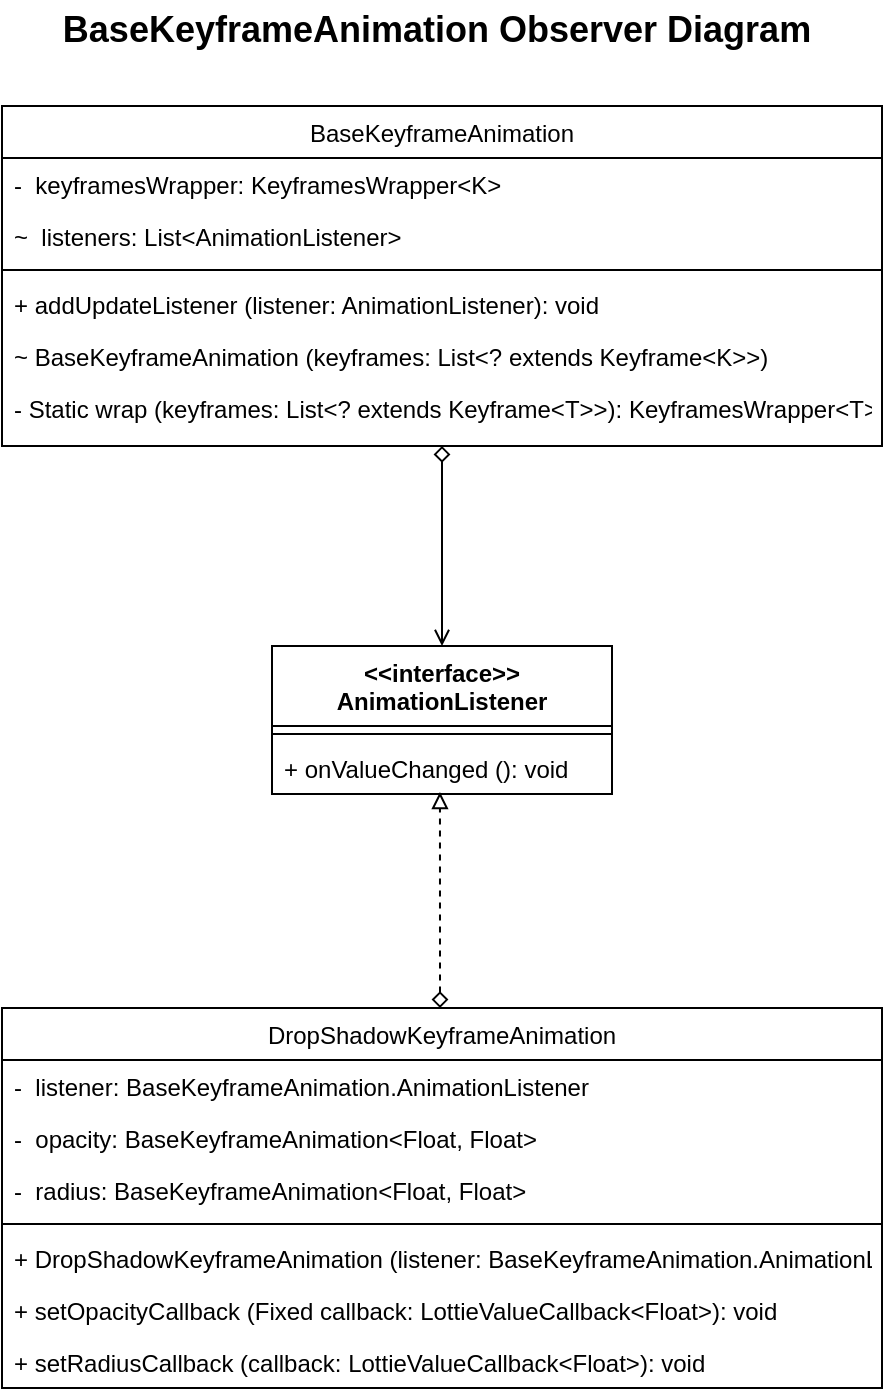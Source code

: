 <mxfile version="15.7.3" type="github">
  <diagram id="LQvf6A3fJUxLyVonL9kx" name="Page-1">
    <mxGraphModel dx="1422" dy="786" grid="1" gridSize="10" guides="1" tooltips="1" connect="1" arrows="1" fold="1" page="1" pageScale="1" pageWidth="1169" pageHeight="827" math="0" shadow="0">
      <root>
        <mxCell id="0" />
        <mxCell id="1" parent="0" />
        <mxCell id="5VSUEc75ktjF6mR4zEoF-150" style="edgeStyle=orthogonalEdgeStyle;rounded=0;orthogonalLoop=1;jettySize=auto;html=1;startArrow=diamond;startFill=0;endArrow=open;endFill=0;" edge="1" parent="1" source="5VSUEc75ktjF6mR4zEoF-99" target="5VSUEc75ktjF6mR4zEoF-139">
          <mxGeometry relative="1" as="geometry" />
        </mxCell>
        <mxCell id="5VSUEc75ktjF6mR4zEoF-99" value="BaseKeyframeAnimation" style="swimlane;fontStyle=0;align=center;verticalAlign=top;childLayout=stackLayout;horizontal=1;startSize=26;horizontalStack=0;resizeParent=1;resizeLast=0;collapsible=1;marginBottom=0;rounded=0;shadow=0;strokeWidth=1;" vertex="1" parent="1">
          <mxGeometry x="365" y="93" width="440" height="170" as="geometry">
            <mxRectangle x="550" y="140" width="160" height="26" as="alternateBounds" />
          </mxGeometry>
        </mxCell>
        <mxCell id="5VSUEc75ktjF6mR4zEoF-100" value="-  keyframesWrapper: KeyframesWrapper&lt;K&gt; " style="text;align=left;verticalAlign=top;spacingLeft=4;spacingRight=4;overflow=hidden;rotatable=0;points=[[0,0.5],[1,0.5]];portConstraint=eastwest;" vertex="1" parent="5VSUEc75ktjF6mR4zEoF-99">
          <mxGeometry y="26" width="440" height="26" as="geometry" />
        </mxCell>
        <mxCell id="5VSUEc75ktjF6mR4zEoF-101" value="~  listeners: List&lt;AnimationListener&gt; " style="text;align=left;verticalAlign=top;spacingLeft=4;spacingRight=4;overflow=hidden;rotatable=0;points=[[0,0.5],[1,0.5]];portConstraint=eastwest;rounded=0;shadow=0;html=0;" vertex="1" parent="5VSUEc75ktjF6mR4zEoF-99">
          <mxGeometry y="52" width="440" height="26" as="geometry" />
        </mxCell>
        <mxCell id="5VSUEc75ktjF6mR4zEoF-102" value="" style="line;html=1;strokeWidth=1;align=left;verticalAlign=middle;spacingTop=-1;spacingLeft=3;spacingRight=3;rotatable=0;labelPosition=right;points=[];portConstraint=eastwest;" vertex="1" parent="5VSUEc75ktjF6mR4zEoF-99">
          <mxGeometry y="78" width="440" height="8" as="geometry" />
        </mxCell>
        <mxCell id="5VSUEc75ktjF6mR4zEoF-103" value="+ addUpdateListener (listener: AnimationListener): void" style="text;align=left;verticalAlign=top;spacingLeft=4;spacingRight=4;overflow=hidden;rotatable=0;points=[[0,0.5],[1,0.5]];portConstraint=eastwest;rounded=0;shadow=0;html=0;" vertex="1" parent="5VSUEc75ktjF6mR4zEoF-99">
          <mxGeometry y="86" width="440" height="26" as="geometry" />
        </mxCell>
        <mxCell id="5VSUEc75ktjF6mR4zEoF-104" value="~ BaseKeyframeAnimation (keyframes: List&lt;? extends Keyframe&lt;K&gt;&gt;)" style="text;align=left;verticalAlign=top;spacingLeft=4;spacingRight=4;overflow=hidden;rotatable=0;points=[[0,0.5],[1,0.5]];portConstraint=eastwest;" vertex="1" parent="5VSUEc75ktjF6mR4zEoF-99">
          <mxGeometry y="112" width="440" height="26" as="geometry" />
        </mxCell>
        <mxCell id="5VSUEc75ktjF6mR4zEoF-105" value="- Static wrap (keyframes: List&lt;? extends Keyframe&lt;T&gt;&gt;): KeyframesWrapper&lt;T&gt;" style="text;align=left;verticalAlign=top;spacingLeft=4;spacingRight=4;overflow=hidden;rotatable=0;points=[[0,0.5],[1,0.5]];portConstraint=eastwest;" vertex="1" parent="5VSUEc75ktjF6mR4zEoF-99">
          <mxGeometry y="138" width="440" height="26" as="geometry" />
        </mxCell>
        <mxCell id="5VSUEc75ktjF6mR4zEoF-106" value="BaseKeyframeAnimation Observer&amp;nbsp;Diagram" style="text;html=1;strokeColor=none;fillColor=none;align=center;verticalAlign=middle;whiteSpace=wrap;rounded=0;fontSize=18;fontStyle=1" vertex="1" parent="1">
          <mxGeometry x="365" y="40" width="435" height="30" as="geometry" />
        </mxCell>
        <mxCell id="5VSUEc75ktjF6mR4zEoF-139" value="&lt;&lt;interface&gt;&gt;&#xa;AnimationListener" style="swimlane;fontStyle=1;align=center;verticalAlign=top;childLayout=stackLayout;horizontal=1;startSize=40;horizontalStack=0;resizeParent=1;resizeLast=0;collapsible=1;marginBottom=0;rounded=0;shadow=0;strokeWidth=1;" vertex="1" parent="1">
          <mxGeometry x="500" y="363" width="170" height="74" as="geometry">
            <mxRectangle x="550" y="140" width="160" height="26" as="alternateBounds" />
          </mxGeometry>
        </mxCell>
        <mxCell id="5VSUEc75ktjF6mR4zEoF-141" value="" style="line;html=1;strokeWidth=1;align=left;verticalAlign=middle;spacingTop=-1;spacingLeft=3;spacingRight=3;rotatable=0;labelPosition=right;points=[];portConstraint=eastwest;" vertex="1" parent="5VSUEc75ktjF6mR4zEoF-139">
          <mxGeometry y="40" width="170" height="8" as="geometry" />
        </mxCell>
        <mxCell id="5VSUEc75ktjF6mR4zEoF-140" value="+ onValueChanged (): void" style="text;align=left;verticalAlign=top;spacingLeft=4;spacingRight=4;overflow=hidden;rotatable=0;points=[[0,0.5],[1,0.5]];portConstraint=eastwest;" vertex="1" parent="5VSUEc75ktjF6mR4zEoF-139">
          <mxGeometry y="48" width="170" height="26" as="geometry" />
        </mxCell>
        <mxCell id="5VSUEc75ktjF6mR4zEoF-153" style="edgeStyle=orthogonalEdgeStyle;rounded=0;orthogonalLoop=1;jettySize=auto;html=1;entryX=0.494;entryY=0.962;entryDx=0;entryDy=0;entryPerimeter=0;startArrow=diamond;startFill=0;endArrow=block;endFill=0;dashed=1;" edge="1" parent="1" source="5VSUEc75ktjF6mR4zEoF-142" target="5VSUEc75ktjF6mR4zEoF-140">
          <mxGeometry relative="1" as="geometry">
            <Array as="points">
              <mxPoint x="584" y="523" />
              <mxPoint x="584" y="523" />
            </Array>
          </mxGeometry>
        </mxCell>
        <mxCell id="5VSUEc75ktjF6mR4zEoF-142" value="DropShadowKeyframeAnimation" style="swimlane;fontStyle=0;align=center;verticalAlign=top;childLayout=stackLayout;horizontal=1;startSize=26;horizontalStack=0;resizeParent=1;resizeLast=0;collapsible=1;marginBottom=0;rounded=0;shadow=0;strokeWidth=1;" vertex="1" parent="1">
          <mxGeometry x="365" y="544" width="440" height="190" as="geometry">
            <mxRectangle x="550" y="140" width="160" height="26" as="alternateBounds" />
          </mxGeometry>
        </mxCell>
        <mxCell id="5VSUEc75ktjF6mR4zEoF-143" value="-  listener: BaseKeyframeAnimation.AnimationListener" style="text;align=left;verticalAlign=top;spacingLeft=4;spacingRight=4;overflow=hidden;rotatable=0;points=[[0,0.5],[1,0.5]];portConstraint=eastwest;" vertex="1" parent="5VSUEc75ktjF6mR4zEoF-142">
          <mxGeometry y="26" width="440" height="26" as="geometry" />
        </mxCell>
        <mxCell id="5VSUEc75ktjF6mR4zEoF-144" value="-  opacity: BaseKeyframeAnimation&lt;Float, Float&gt; " style="text;align=left;verticalAlign=top;spacingLeft=4;spacingRight=4;overflow=hidden;rotatable=0;points=[[0,0.5],[1,0.5]];portConstraint=eastwest;rounded=0;shadow=0;html=0;" vertex="1" parent="5VSUEc75ktjF6mR4zEoF-142">
          <mxGeometry y="52" width="440" height="26" as="geometry" />
        </mxCell>
        <mxCell id="5VSUEc75ktjF6mR4zEoF-149" value="-  radius: BaseKeyframeAnimation&lt;Float, Float&gt;" style="text;align=left;verticalAlign=top;spacingLeft=4;spacingRight=4;overflow=hidden;rotatable=0;points=[[0,0.5],[1,0.5]];portConstraint=eastwest;rounded=0;shadow=0;html=0;" vertex="1" parent="5VSUEc75ktjF6mR4zEoF-142">
          <mxGeometry y="78" width="440" height="26" as="geometry" />
        </mxCell>
        <mxCell id="5VSUEc75ktjF6mR4zEoF-145" value="" style="line;html=1;strokeWidth=1;align=left;verticalAlign=middle;spacingTop=-1;spacingLeft=3;spacingRight=3;rotatable=0;labelPosition=right;points=[];portConstraint=eastwest;" vertex="1" parent="5VSUEc75ktjF6mR4zEoF-142">
          <mxGeometry y="104" width="440" height="8" as="geometry" />
        </mxCell>
        <mxCell id="5VSUEc75ktjF6mR4zEoF-146" value="+ DropShadowKeyframeAnimation (listener: BaseKeyframeAnimation.AnimationListener, layer: BaseLayer, dropShadowEffect: DropShadowEffect)" style="text;align=left;verticalAlign=top;spacingLeft=4;spacingRight=4;overflow=hidden;rotatable=0;points=[[0,0.5],[1,0.5]];portConstraint=eastwest;rounded=0;shadow=0;html=0;" vertex="1" parent="5VSUEc75ktjF6mR4zEoF-142">
          <mxGeometry y="112" width="440" height="26" as="geometry" />
        </mxCell>
        <mxCell id="5VSUEc75ktjF6mR4zEoF-148" value="+ setOpacityCallback (Fixed callback: LottieValueCallback&lt;Float&gt;): void" style="text;align=left;verticalAlign=top;spacingLeft=4;spacingRight=4;overflow=hidden;rotatable=0;points=[[0,0.5],[1,0.5]];portConstraint=eastwest;" vertex="1" parent="5VSUEc75ktjF6mR4zEoF-142">
          <mxGeometry y="138" width="440" height="26" as="geometry" />
        </mxCell>
        <mxCell id="5VSUEc75ktjF6mR4zEoF-147" value="+ setRadiusCallback (callback: LottieValueCallback&lt;Float&gt;): void" style="text;align=left;verticalAlign=top;spacingLeft=4;spacingRight=4;overflow=hidden;rotatable=0;points=[[0,0.5],[1,0.5]];portConstraint=eastwest;" vertex="1" parent="5VSUEc75ktjF6mR4zEoF-142">
          <mxGeometry y="164" width="440" height="26" as="geometry" />
        </mxCell>
      </root>
    </mxGraphModel>
  </diagram>
</mxfile>
